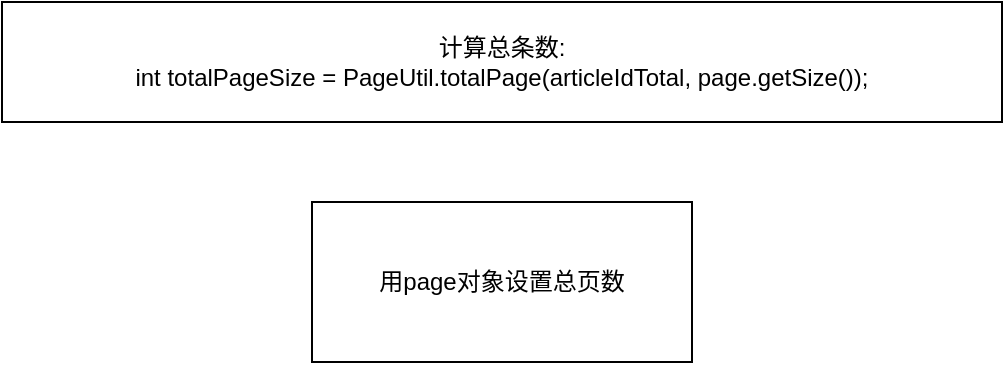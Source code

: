 <mxfile version="14.1.1" type="github">
  <diagram id="ZeCDD-SrfZUdTL9hA_TX" name="Page-1">
    <mxGraphModel dx="870" dy="626" grid="1" gridSize="10" guides="1" tooltips="1" connect="1" arrows="1" fold="1" page="1" pageScale="1" pageWidth="1200" pageHeight="1920" math="0" shadow="0">
      <root>
        <mxCell id="0" />
        <mxCell id="1" parent="0" />
        <mxCell id="DAang3bvfwFcJRfCvMwH-1" value="计算总条数:&lt;br&gt;int totalPageSize = PageUtil.totalPage(articleIdTotal, page.getSize());" style="rounded=0;whiteSpace=wrap;html=1;" vertex="1" parent="1">
          <mxGeometry x="160" y="50" width="500" height="60" as="geometry" />
        </mxCell>
        <mxCell id="DAang3bvfwFcJRfCvMwH-2" value="用page对象设置总页数" style="rounded=0;whiteSpace=wrap;html=1;" vertex="1" parent="1">
          <mxGeometry x="315" y="150" width="190" height="80" as="geometry" />
        </mxCell>
      </root>
    </mxGraphModel>
  </diagram>
</mxfile>
